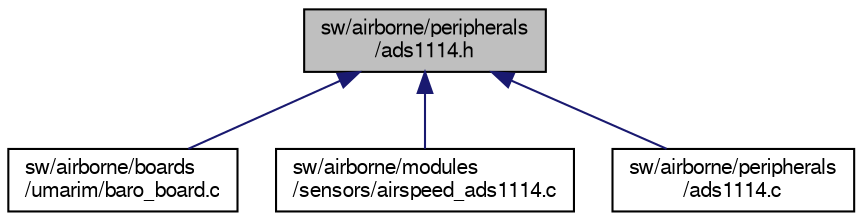 digraph "sw/airborne/peripherals/ads1114.h"
{
  edge [fontname="FreeSans",fontsize="10",labelfontname="FreeSans",labelfontsize="10"];
  node [fontname="FreeSans",fontsize="10",shape=record];
  Node1 [label="sw/airborne/peripherals\l/ads1114.h",height=0.2,width=0.4,color="black", fillcolor="grey75", style="filled", fontcolor="black"];
  Node1 -> Node2 [dir="back",color="midnightblue",fontsize="10",style="solid",fontname="FreeSans"];
  Node2 [label="sw/airborne/boards\l/umarim/baro_board.c",height=0.2,width=0.4,color="black", fillcolor="white", style="filled",URL="$umarim_2baro__board_8c.html"];
  Node1 -> Node3 [dir="back",color="midnightblue",fontsize="10",style="solid",fontname="FreeSans"];
  Node3 [label="sw/airborne/modules\l/sensors/airspeed_ads1114.c",height=0.2,width=0.4,color="black", fillcolor="white", style="filled",URL="$airspeed__ads1114_8c.html"];
  Node1 -> Node4 [dir="back",color="midnightblue",fontsize="10",style="solid",fontname="FreeSans"];
  Node4 [label="sw/airborne/peripherals\l/ads1114.c",height=0.2,width=0.4,color="black", fillcolor="white", style="filled",URL="$ads1114_8c.html"];
}
